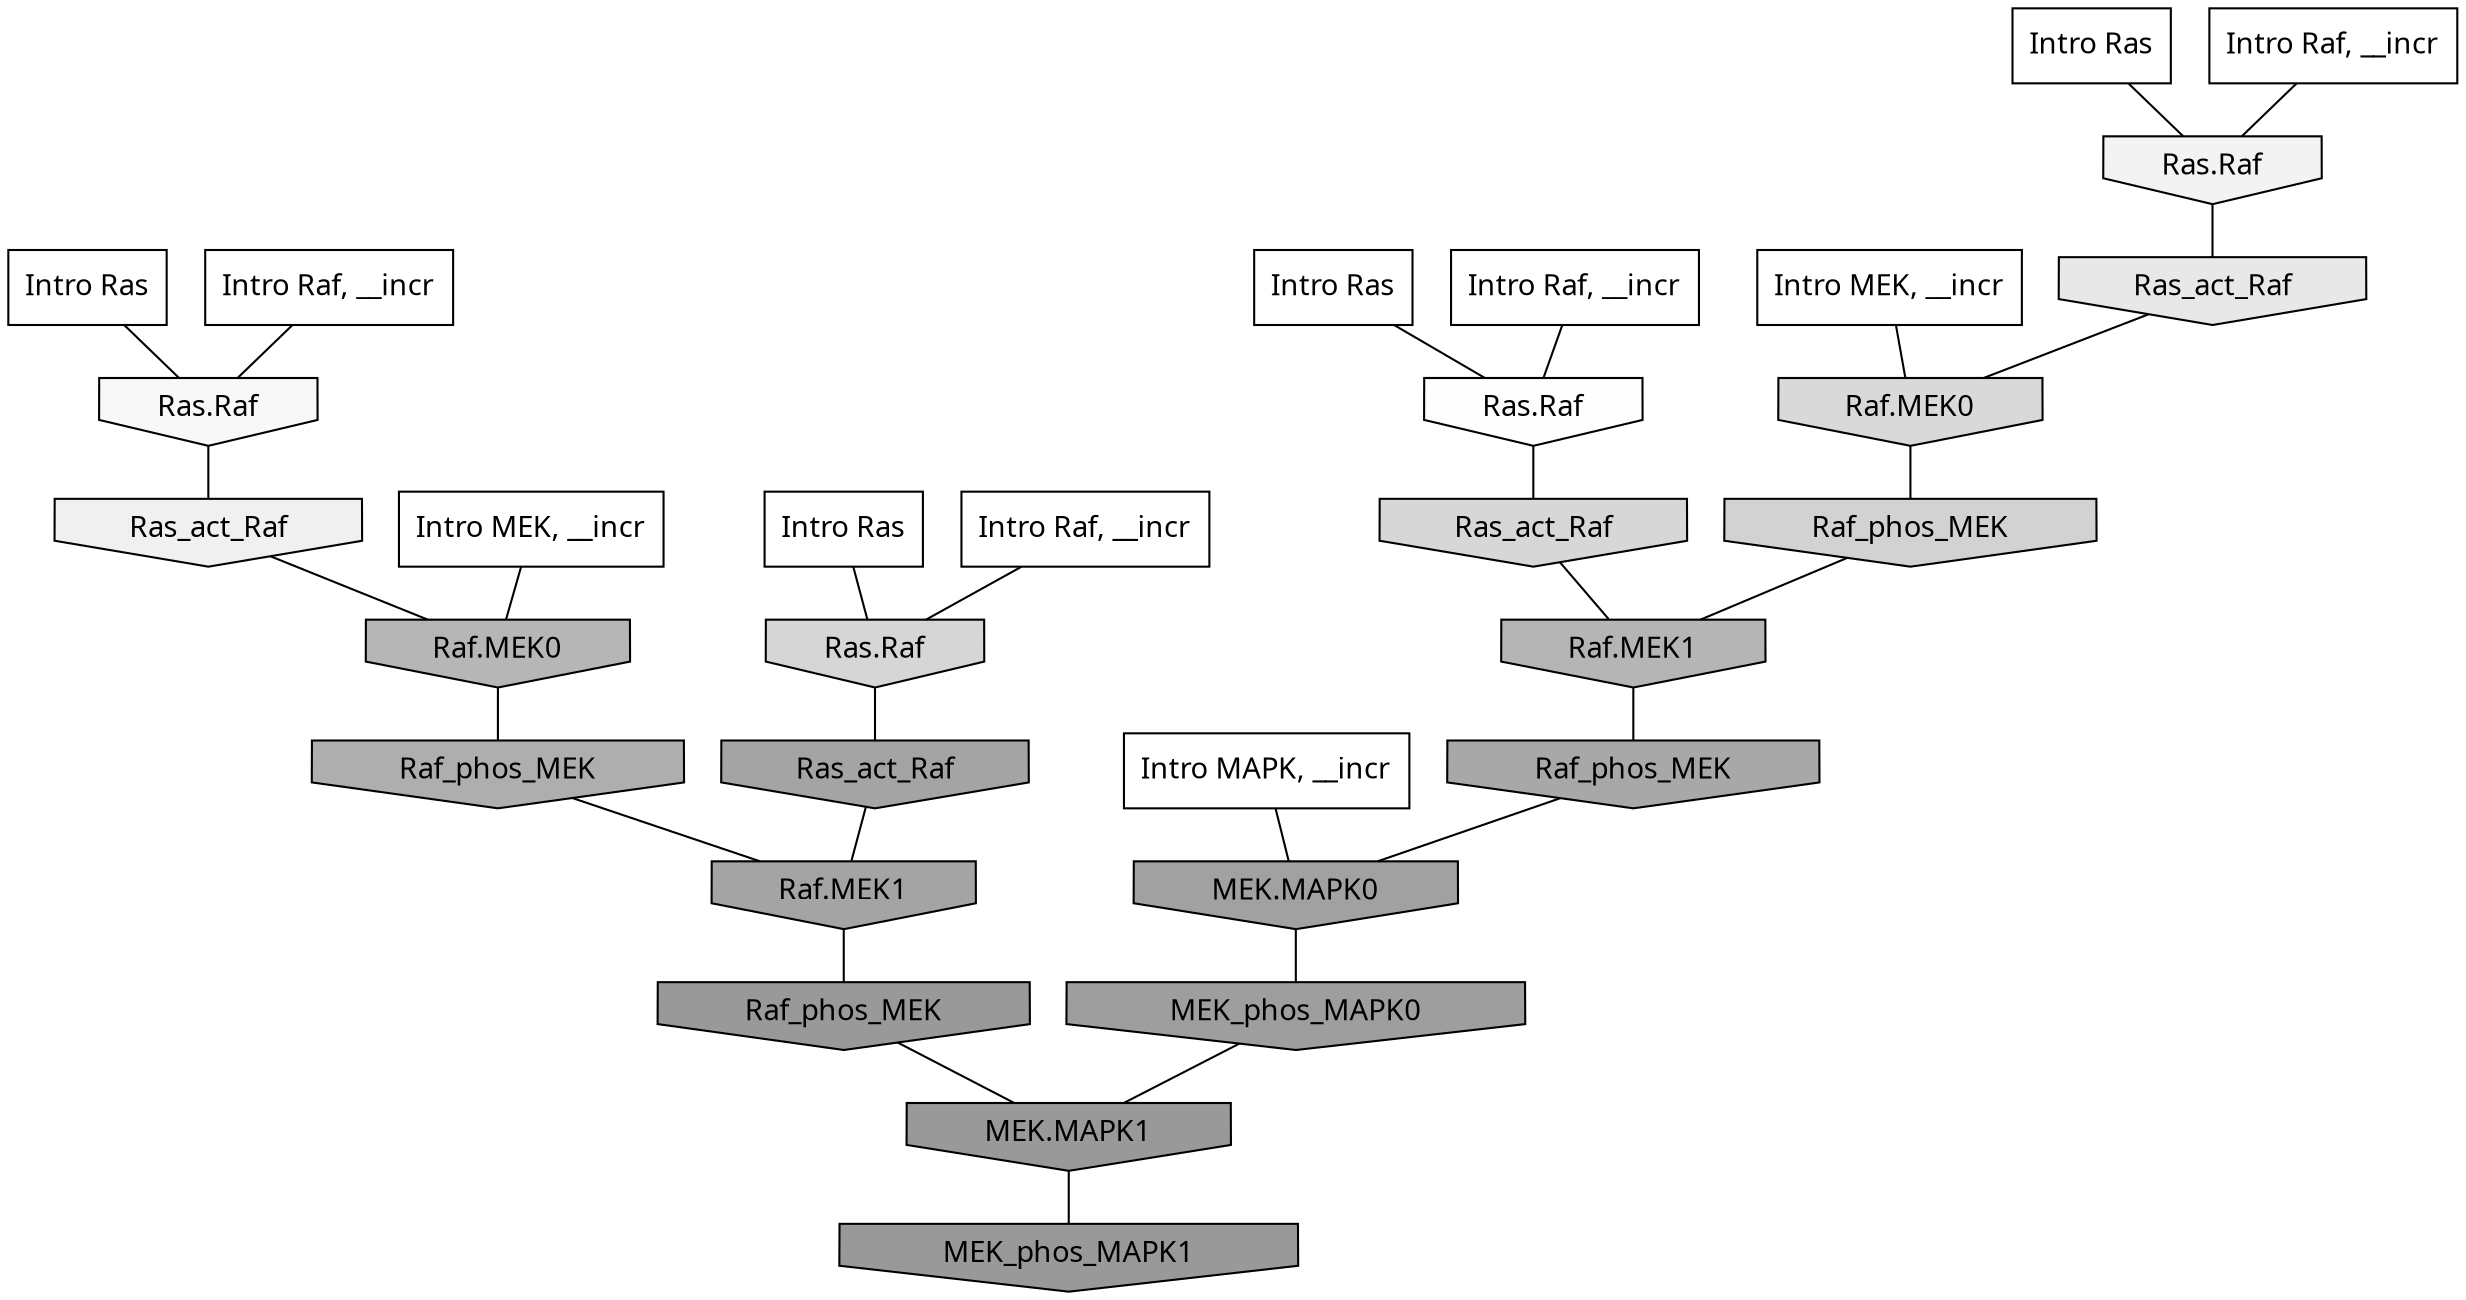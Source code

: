 digraph G{
  rankdir="TB";
  ranksep=0.30;
  node [fontname="CMU Serif"];
  edge [fontname="CMU Serif"];
  
  13 [label="Intro Ras", shape=rectangle, style=filled, fillcolor="0.000 0.000 1.000"]
  
  43 [label="Intro Ras", shape=rectangle, style=filled, fillcolor="0.000 0.000 1.000"]
  
  64 [label="Intro Ras", shape=rectangle, style=filled, fillcolor="0.000 0.000 1.000"]
  
  65 [label="Intro Ras", shape=rectangle, style=filled, fillcolor="0.000 0.000 1.000"]
  
  301 [label="Intro Raf, __incr", shape=rectangle, style=filled, fillcolor="0.000 0.000 1.000"]
  
  338 [label="Intro Raf, __incr", shape=rectangle, style=filled, fillcolor="0.000 0.000 1.000"]
  
  644 [label="Intro Raf, __incr", shape=rectangle, style=filled, fillcolor="0.000 0.000 1.000"]
  
  838 [label="Intro Raf, __incr", shape=rectangle, style=filled, fillcolor="0.000 0.000 1.000"]
  
  1371 [label="Intro MEK, __incr", shape=rectangle, style=filled, fillcolor="0.000 0.000 1.000"]
  
  2017 [label="Intro MEK, __incr", shape=rectangle, style=filled, fillcolor="0.000 0.000 1.000"]
  
  2975 [label="Intro MAPK, __incr", shape=rectangle, style=filled, fillcolor="0.000 0.000 1.000"]
  
  3341 [label="Ras.Raf", shape=invhouse, style=filled, fillcolor="0.000 0.000 0.995"]
  
  3470 [label="Ras.Raf", shape=invhouse, style=filled, fillcolor="0.000 0.000 0.970"]
  
  3571 [label="Ras.Raf", shape=invhouse, style=filled, fillcolor="0.000 0.000 0.953"]
  
  3685 [label="Ras_act_Raf", shape=invhouse, style=filled, fillcolor="0.000 0.000 0.938"]
  
  4028 [label="Ras_act_Raf", shape=invhouse, style=filled, fillcolor="0.000 0.000 0.910"]
  
  4804 [label="Raf.MEK0", shape=invhouse, style=filled, fillcolor="0.000 0.000 0.849"]
  
  4891 [label="Ras_act_Raf", shape=invhouse, style=filled, fillcolor="0.000 0.000 0.842"]
  
  4968 [label="Ras.Raf", shape=invhouse, style=filled, fillcolor="0.000 0.000 0.837"]
  
  5150 [label="Raf_phos_MEK", shape=invhouse, style=filled, fillcolor="0.000 0.000 0.823"]
  
  7123 [label="Raf.MEK0", shape=invhouse, style=filled, fillcolor="0.000 0.000 0.714"]
  
  7277 [label="Raf.MEK1", shape=invhouse, style=filled, fillcolor="0.000 0.000 0.708"]
  
  7962 [label="Raf_phos_MEK", shape=invhouse, style=filled, fillcolor="0.000 0.000 0.683"]
  
  8677 [label="Raf_phos_MEK", shape=invhouse, style=filled, fillcolor="0.000 0.000 0.658"]
  
  9034 [label="Ras_act_Raf", shape=invhouse, style=filled, fillcolor="0.000 0.000 0.644"]
  
  9039 [label="Raf.MEK1", shape=invhouse, style=filled, fillcolor="0.000 0.000 0.644"]
  
  9595 [label="MEK.MAPK0", shape=invhouse, style=filled, fillcolor="0.000 0.000 0.630"]
  
  9968 [label="MEK_phos_MAPK0", shape=invhouse, style=filled, fillcolor="0.000 0.000 0.621"]
  
  10746 [label="Raf_phos_MEK", shape=invhouse, style=filled, fillcolor="0.000 0.000 0.600"]
  
  10748 [label="MEK.MAPK1", shape=invhouse, style=filled, fillcolor="0.000 0.000 0.600"]
  
  10757 [label="MEK_phos_MAPK1", shape=invhouse, style=filled, fillcolor="0.000 0.000 0.600"]
  
  
  10748 -> 10757 [dir=none, color="0.000 0.000 0.000"] 
  10746 -> 10748 [dir=none, color="0.000 0.000 0.000"] 
  9968 -> 10748 [dir=none, color="0.000 0.000 0.000"] 
  9595 -> 9968 [dir=none, color="0.000 0.000 0.000"] 
  9039 -> 10746 [dir=none, color="0.000 0.000 0.000"] 
  9034 -> 9039 [dir=none, color="0.000 0.000 0.000"] 
  8677 -> 9595 [dir=none, color="0.000 0.000 0.000"] 
  7962 -> 9039 [dir=none, color="0.000 0.000 0.000"] 
  7277 -> 8677 [dir=none, color="0.000 0.000 0.000"] 
  7123 -> 7962 [dir=none, color="0.000 0.000 0.000"] 
  5150 -> 7277 [dir=none, color="0.000 0.000 0.000"] 
  4968 -> 9034 [dir=none, color="0.000 0.000 0.000"] 
  4891 -> 7277 [dir=none, color="0.000 0.000 0.000"] 
  4804 -> 5150 [dir=none, color="0.000 0.000 0.000"] 
  4028 -> 4804 [dir=none, color="0.000 0.000 0.000"] 
  3685 -> 7123 [dir=none, color="0.000 0.000 0.000"] 
  3571 -> 4028 [dir=none, color="0.000 0.000 0.000"] 
  3470 -> 3685 [dir=none, color="0.000 0.000 0.000"] 
  3341 -> 4891 [dir=none, color="0.000 0.000 0.000"] 
  2975 -> 9595 [dir=none, color="0.000 0.000 0.000"] 
  2017 -> 7123 [dir=none, color="0.000 0.000 0.000"] 
  1371 -> 4804 [dir=none, color="0.000 0.000 0.000"] 
  838 -> 3571 [dir=none, color="0.000 0.000 0.000"] 
  644 -> 3470 [dir=none, color="0.000 0.000 0.000"] 
  338 -> 4968 [dir=none, color="0.000 0.000 0.000"] 
  301 -> 3341 [dir=none, color="0.000 0.000 0.000"] 
  65 -> 4968 [dir=none, color="0.000 0.000 0.000"] 
  64 -> 3571 [dir=none, color="0.000 0.000 0.000"] 
  43 -> 3341 [dir=none, color="0.000 0.000 0.000"] 
  13 -> 3470 [dir=none, color="0.000 0.000 0.000"] 
  
  }
